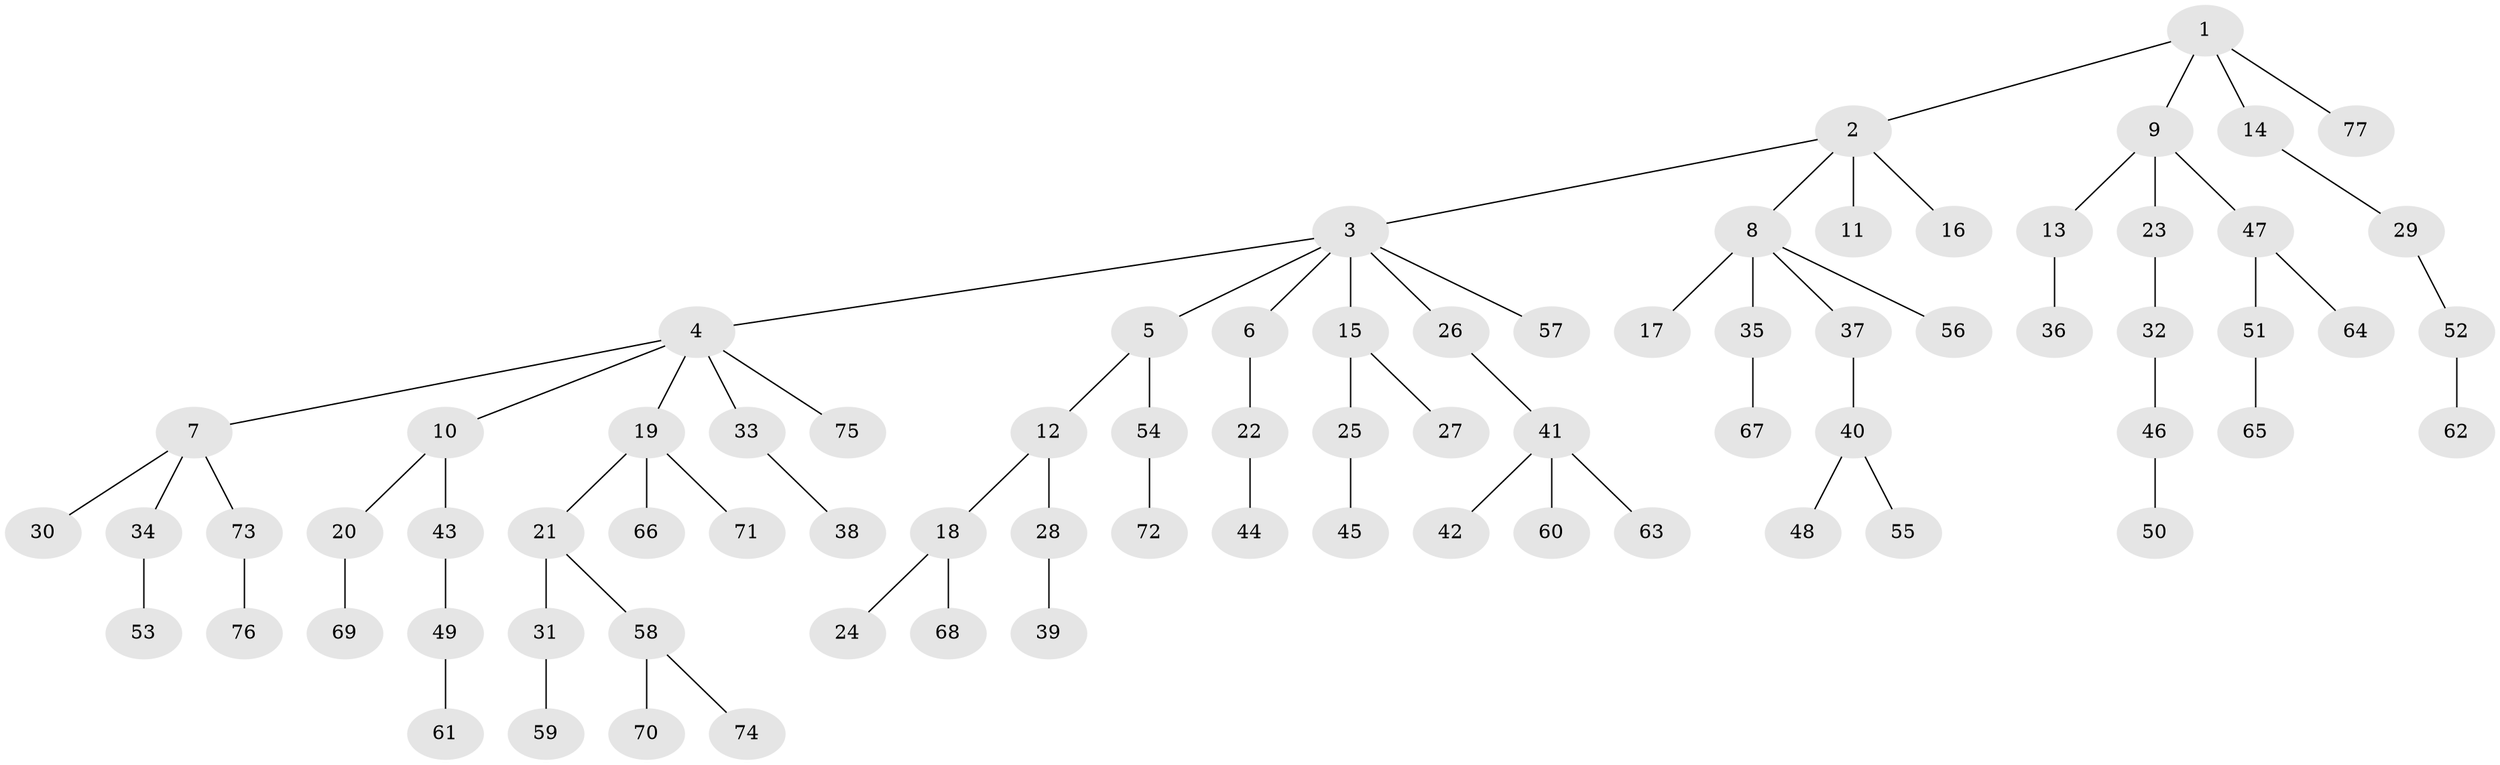 // coarse degree distribution, {3: 0.15, 4: 0.1, 5: 0.05, 1: 0.55, 2: 0.15}
// Generated by graph-tools (version 1.1) at 2025/51/03/04/25 22:51:44]
// undirected, 77 vertices, 76 edges
graph export_dot {
  node [color=gray90,style=filled];
  1;
  2;
  3;
  4;
  5;
  6;
  7;
  8;
  9;
  10;
  11;
  12;
  13;
  14;
  15;
  16;
  17;
  18;
  19;
  20;
  21;
  22;
  23;
  24;
  25;
  26;
  27;
  28;
  29;
  30;
  31;
  32;
  33;
  34;
  35;
  36;
  37;
  38;
  39;
  40;
  41;
  42;
  43;
  44;
  45;
  46;
  47;
  48;
  49;
  50;
  51;
  52;
  53;
  54;
  55;
  56;
  57;
  58;
  59;
  60;
  61;
  62;
  63;
  64;
  65;
  66;
  67;
  68;
  69;
  70;
  71;
  72;
  73;
  74;
  75;
  76;
  77;
  1 -- 2;
  1 -- 9;
  1 -- 14;
  1 -- 77;
  2 -- 3;
  2 -- 8;
  2 -- 11;
  2 -- 16;
  3 -- 4;
  3 -- 5;
  3 -- 6;
  3 -- 15;
  3 -- 26;
  3 -- 57;
  4 -- 7;
  4 -- 10;
  4 -- 19;
  4 -- 33;
  4 -- 75;
  5 -- 12;
  5 -- 54;
  6 -- 22;
  7 -- 30;
  7 -- 34;
  7 -- 73;
  8 -- 17;
  8 -- 35;
  8 -- 37;
  8 -- 56;
  9 -- 13;
  9 -- 23;
  9 -- 47;
  10 -- 20;
  10 -- 43;
  12 -- 18;
  12 -- 28;
  13 -- 36;
  14 -- 29;
  15 -- 25;
  15 -- 27;
  18 -- 24;
  18 -- 68;
  19 -- 21;
  19 -- 66;
  19 -- 71;
  20 -- 69;
  21 -- 31;
  21 -- 58;
  22 -- 44;
  23 -- 32;
  25 -- 45;
  26 -- 41;
  28 -- 39;
  29 -- 52;
  31 -- 59;
  32 -- 46;
  33 -- 38;
  34 -- 53;
  35 -- 67;
  37 -- 40;
  40 -- 48;
  40 -- 55;
  41 -- 42;
  41 -- 60;
  41 -- 63;
  43 -- 49;
  46 -- 50;
  47 -- 51;
  47 -- 64;
  49 -- 61;
  51 -- 65;
  52 -- 62;
  54 -- 72;
  58 -- 70;
  58 -- 74;
  73 -- 76;
}
